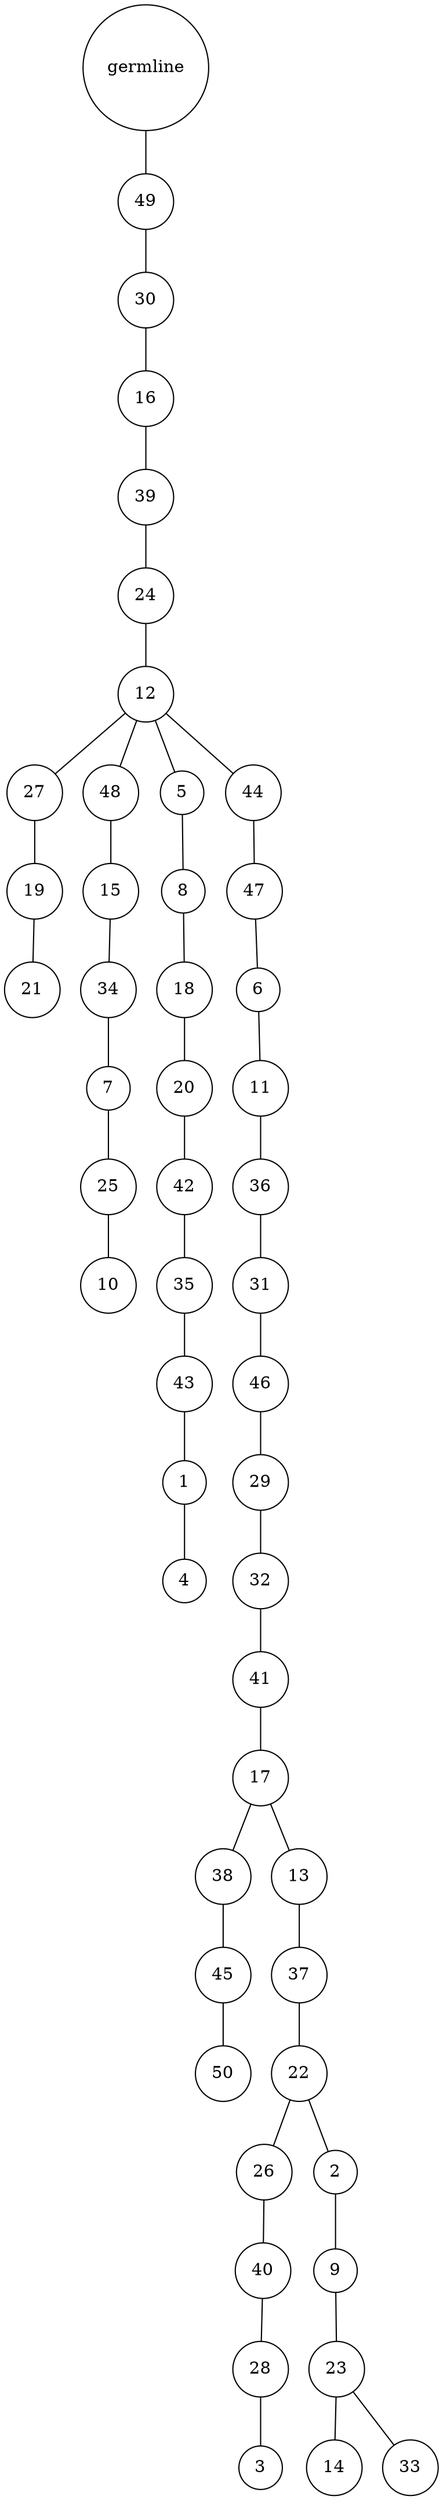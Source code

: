 graph {
	rankdir=UD;
	splines=line;
	node [shape=circle]
	"0x7f7a30e9bc70" [label="germline"];
	"0x7f7a30e9bca0" [label="49"];
	"0x7f7a30e9bc70" -- "0x7f7a30e9bca0" ;
	"0x7f7a30e9bcd0" [label="30"];
	"0x7f7a30e9bca0" -- "0x7f7a30e9bcd0" ;
	"0x7f7a30e9bd00" [label="16"];
	"0x7f7a30e9bcd0" -- "0x7f7a30e9bd00" ;
	"0x7f7a30e9bd30" [label="39"];
	"0x7f7a30e9bd00" -- "0x7f7a30e9bd30" ;
	"0x7f7a30e9bd60" [label="24"];
	"0x7f7a30e9bd30" -- "0x7f7a30e9bd60" ;
	"0x7f7a30e9bd90" [label="12"];
	"0x7f7a30e9bd60" -- "0x7f7a30e9bd90" ;
	"0x7f7a30e9bdc0" [label="27"];
	"0x7f7a30e9bd90" -- "0x7f7a30e9bdc0" ;
	"0x7f7a30e9bdf0" [label="19"];
	"0x7f7a30e9bdc0" -- "0x7f7a30e9bdf0" ;
	"0x7f7a30e9be20" [label="21"];
	"0x7f7a30e9bdf0" -- "0x7f7a30e9be20" ;
	"0x7f7a30e9be50" [label="48"];
	"0x7f7a30e9bd90" -- "0x7f7a30e9be50" ;
	"0x7f7a30e9be80" [label="15"];
	"0x7f7a30e9be50" -- "0x7f7a30e9be80" ;
	"0x7f7a30e9beb0" [label="34"];
	"0x7f7a30e9be80" -- "0x7f7a30e9beb0" ;
	"0x7f7a30e9bee0" [label="7"];
	"0x7f7a30e9beb0" -- "0x7f7a30e9bee0" ;
	"0x7f7a30e9bf10" [label="25"];
	"0x7f7a30e9bee0" -- "0x7f7a30e9bf10" ;
	"0x7f7a30e9bf40" [label="10"];
	"0x7f7a30e9bf10" -- "0x7f7a30e9bf40" ;
	"0x7f7a30e9bf70" [label="5"];
	"0x7f7a30e9bd90" -- "0x7f7a30e9bf70" ;
	"0x7f7a30e9bfa0" [label="8"];
	"0x7f7a30e9bf70" -- "0x7f7a30e9bfa0" ;
	"0x7f7a30e9bfd0" [label="18"];
	"0x7f7a30e9bfa0" -- "0x7f7a30e9bfd0" ;
	"0x7f7a30ea9040" [label="20"];
	"0x7f7a30e9bfd0" -- "0x7f7a30ea9040" ;
	"0x7f7a30ea9070" [label="42"];
	"0x7f7a30ea9040" -- "0x7f7a30ea9070" ;
	"0x7f7a30ea90a0" [label="35"];
	"0x7f7a30ea9070" -- "0x7f7a30ea90a0" ;
	"0x7f7a30ea90d0" [label="43"];
	"0x7f7a30ea90a0" -- "0x7f7a30ea90d0" ;
	"0x7f7a30ea9100" [label="1"];
	"0x7f7a30ea90d0" -- "0x7f7a30ea9100" ;
	"0x7f7a30ea9130" [label="4"];
	"0x7f7a30ea9100" -- "0x7f7a30ea9130" ;
	"0x7f7a30ea9160" [label="44"];
	"0x7f7a30e9bd90" -- "0x7f7a30ea9160" ;
	"0x7f7a30ea9190" [label="47"];
	"0x7f7a30ea9160" -- "0x7f7a30ea9190" ;
	"0x7f7a30ea91c0" [label="6"];
	"0x7f7a30ea9190" -- "0x7f7a30ea91c0" ;
	"0x7f7a30ea91f0" [label="11"];
	"0x7f7a30ea91c0" -- "0x7f7a30ea91f0" ;
	"0x7f7a30ea9220" [label="36"];
	"0x7f7a30ea91f0" -- "0x7f7a30ea9220" ;
	"0x7f7a30ea9250" [label="31"];
	"0x7f7a30ea9220" -- "0x7f7a30ea9250" ;
	"0x7f7a30ea9280" [label="46"];
	"0x7f7a30ea9250" -- "0x7f7a30ea9280" ;
	"0x7f7a30ea92b0" [label="29"];
	"0x7f7a30ea9280" -- "0x7f7a30ea92b0" ;
	"0x7f7a30ea92e0" [label="32"];
	"0x7f7a30ea92b0" -- "0x7f7a30ea92e0" ;
	"0x7f7a30ea9310" [label="41"];
	"0x7f7a30ea92e0" -- "0x7f7a30ea9310" ;
	"0x7f7a30ea9340" [label="17"];
	"0x7f7a30ea9310" -- "0x7f7a30ea9340" ;
	"0x7f7a30ea9370" [label="38"];
	"0x7f7a30ea9340" -- "0x7f7a30ea9370" ;
	"0x7f7a30ea93a0" [label="45"];
	"0x7f7a30ea9370" -- "0x7f7a30ea93a0" ;
	"0x7f7a30ea93d0" [label="50"];
	"0x7f7a30ea93a0" -- "0x7f7a30ea93d0" ;
	"0x7f7a30ea9400" [label="13"];
	"0x7f7a30ea9340" -- "0x7f7a30ea9400" ;
	"0x7f7a30ea9430" [label="37"];
	"0x7f7a30ea9400" -- "0x7f7a30ea9430" ;
	"0x7f7a30ea9460" [label="22"];
	"0x7f7a30ea9430" -- "0x7f7a30ea9460" ;
	"0x7f7a30ea9490" [label="26"];
	"0x7f7a30ea9460" -- "0x7f7a30ea9490" ;
	"0x7f7a30ea94c0" [label="40"];
	"0x7f7a30ea9490" -- "0x7f7a30ea94c0" ;
	"0x7f7a30ea94f0" [label="28"];
	"0x7f7a30ea94c0" -- "0x7f7a30ea94f0" ;
	"0x7f7a30ea9520" [label="3"];
	"0x7f7a30ea94f0" -- "0x7f7a30ea9520" ;
	"0x7f7a30ea9550" [label="2"];
	"0x7f7a30ea9460" -- "0x7f7a30ea9550" ;
	"0x7f7a30ea9580" [label="9"];
	"0x7f7a30ea9550" -- "0x7f7a30ea9580" ;
	"0x7f7a30ea95b0" [label="23"];
	"0x7f7a30ea9580" -- "0x7f7a30ea95b0" ;
	"0x7f7a30ea95e0" [label="14"];
	"0x7f7a30ea95b0" -- "0x7f7a30ea95e0" ;
	"0x7f7a30ea9610" [label="33"];
	"0x7f7a30ea95b0" -- "0x7f7a30ea9610" ;
}
